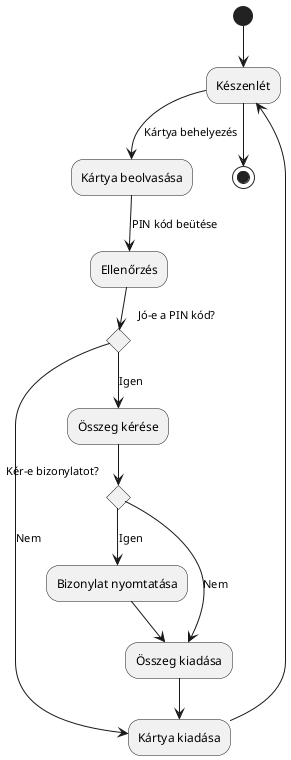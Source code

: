 @startuml
(*) --> "Készenlét" as A1
A1 -->[Kártya behelyezés] "Kártya beolvasása" as A2
A2 -->[PIN kód beütése] "Ellenőrzés" as A3

A3 -->if "Jó-e a PIN kód?" then
    -->[Nem] "Kártya kiadása" as A4
    A4 -->A1

    else
    -->[Igen] "Összeg kérése" as A5
    A5 -->if "Kér-e bizonylatot?" then
        -->[Igen] "Bizonylat nyomtatása" as A6
        A6 --> "Összeg kiadása" as A7

        else
        -->[Nem] A7
    endif
endif
A7 -->A4

A1 --> (*)
@enduml